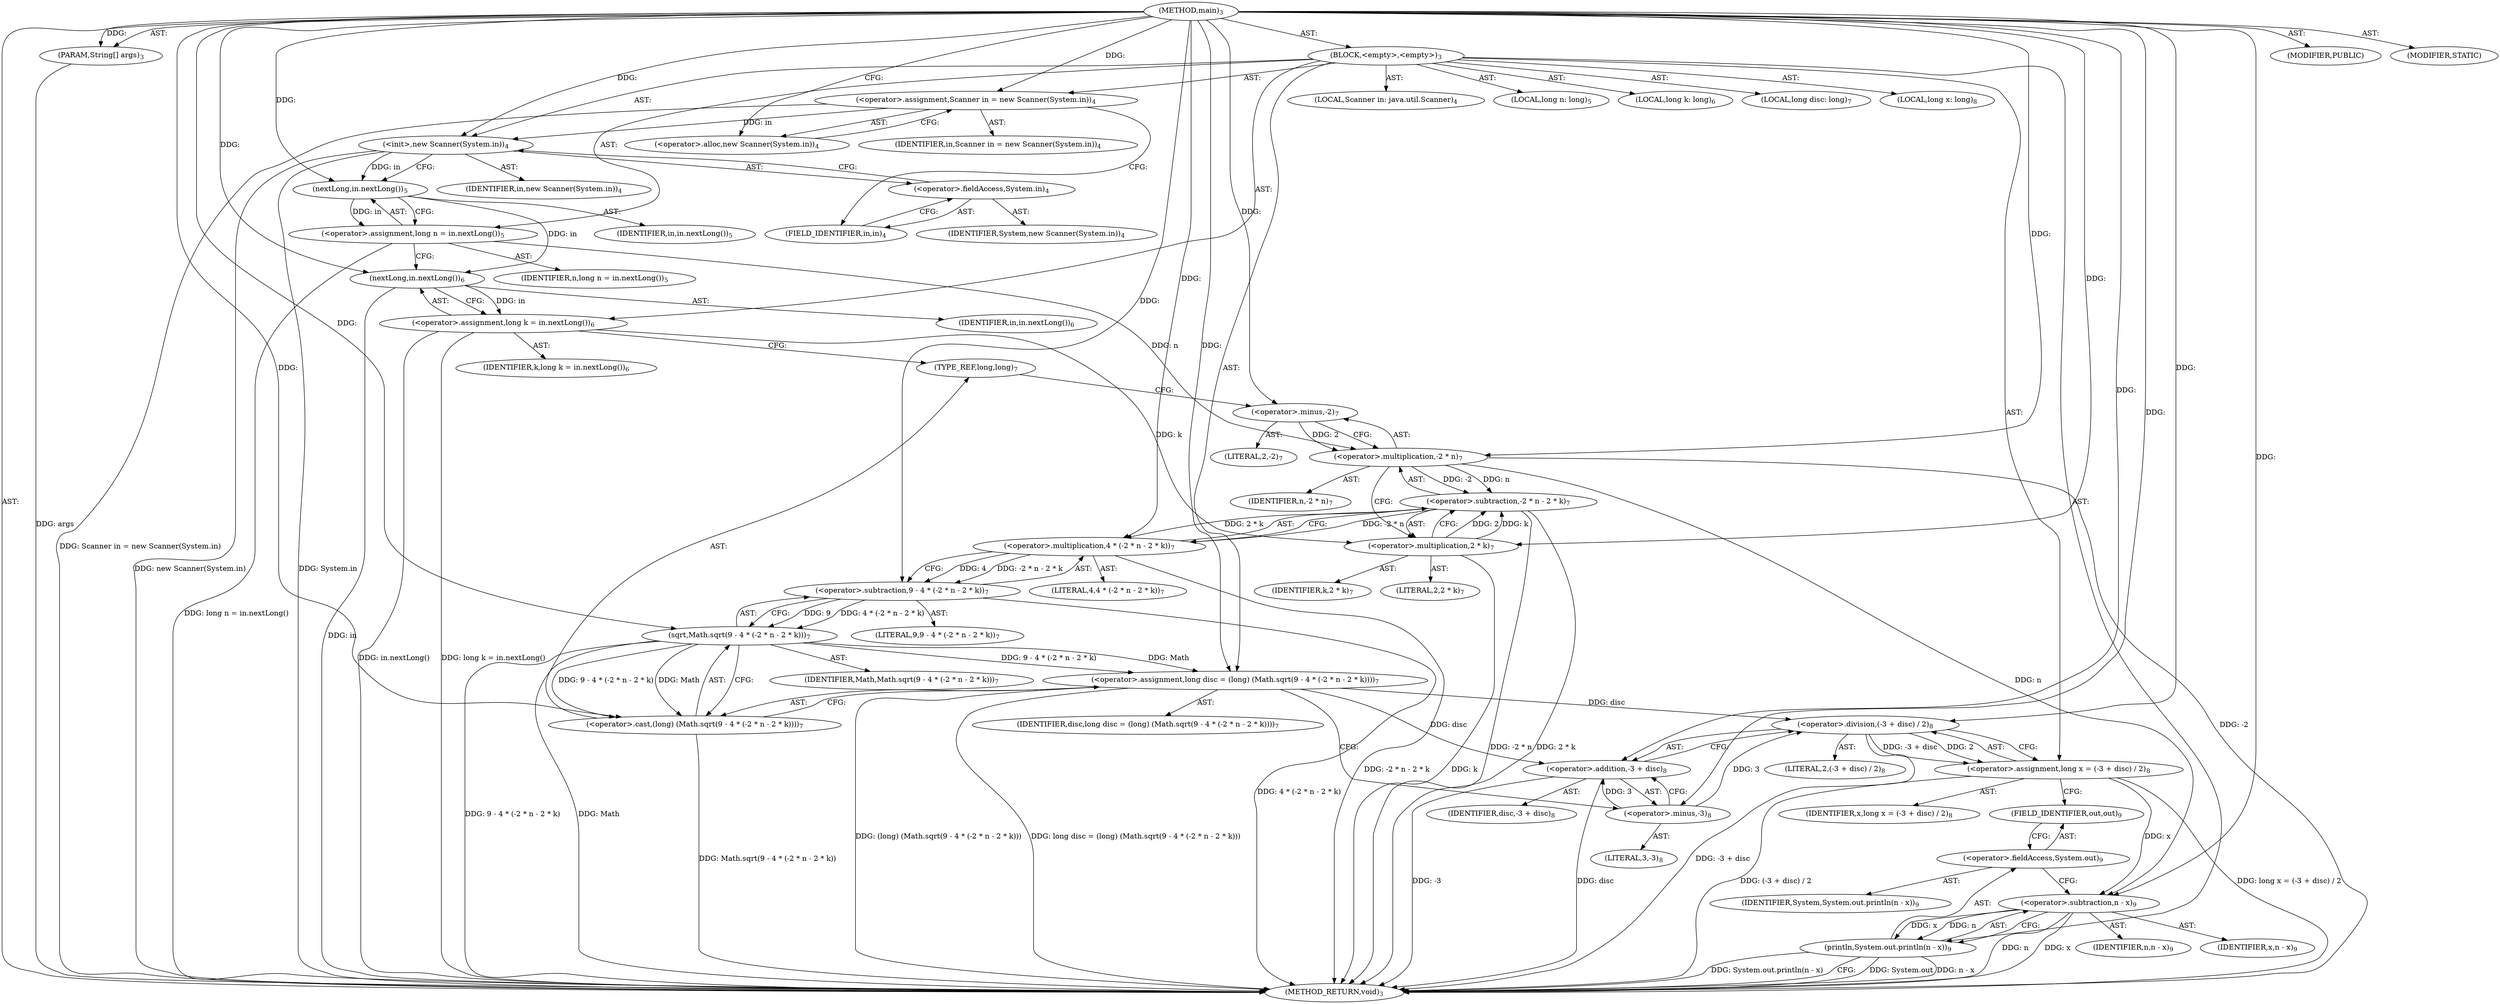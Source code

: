digraph "main" {  
"19" [label = <(METHOD,main)<SUB>3</SUB>> ]
"20" [label = <(PARAM,String[] args)<SUB>3</SUB>> ]
"21" [label = <(BLOCK,&lt;empty&gt;,&lt;empty&gt;)<SUB>3</SUB>> ]
"4" [label = <(LOCAL,Scanner in: java.util.Scanner)<SUB>4</SUB>> ]
"22" [label = <(&lt;operator&gt;.assignment,Scanner in = new Scanner(System.in))<SUB>4</SUB>> ]
"23" [label = <(IDENTIFIER,in,Scanner in = new Scanner(System.in))<SUB>4</SUB>> ]
"24" [label = <(&lt;operator&gt;.alloc,new Scanner(System.in))<SUB>4</SUB>> ]
"25" [label = <(&lt;init&gt;,new Scanner(System.in))<SUB>4</SUB>> ]
"3" [label = <(IDENTIFIER,in,new Scanner(System.in))<SUB>4</SUB>> ]
"26" [label = <(&lt;operator&gt;.fieldAccess,System.in)<SUB>4</SUB>> ]
"27" [label = <(IDENTIFIER,System,new Scanner(System.in))<SUB>4</SUB>> ]
"28" [label = <(FIELD_IDENTIFIER,in,in)<SUB>4</SUB>> ]
"29" [label = <(LOCAL,long n: long)<SUB>5</SUB>> ]
"30" [label = <(&lt;operator&gt;.assignment,long n = in.nextLong())<SUB>5</SUB>> ]
"31" [label = <(IDENTIFIER,n,long n = in.nextLong())<SUB>5</SUB>> ]
"32" [label = <(nextLong,in.nextLong())<SUB>5</SUB>> ]
"33" [label = <(IDENTIFIER,in,in.nextLong())<SUB>5</SUB>> ]
"34" [label = <(LOCAL,long k: long)<SUB>6</SUB>> ]
"35" [label = <(&lt;operator&gt;.assignment,long k = in.nextLong())<SUB>6</SUB>> ]
"36" [label = <(IDENTIFIER,k,long k = in.nextLong())<SUB>6</SUB>> ]
"37" [label = <(nextLong,in.nextLong())<SUB>6</SUB>> ]
"38" [label = <(IDENTIFIER,in,in.nextLong())<SUB>6</SUB>> ]
"39" [label = <(LOCAL,long disc: long)<SUB>7</SUB>> ]
"40" [label = <(&lt;operator&gt;.assignment,long disc = (long) (Math.sqrt(9 - 4 * (-2 * n - 2 * k))))<SUB>7</SUB>> ]
"41" [label = <(IDENTIFIER,disc,long disc = (long) (Math.sqrt(9 - 4 * (-2 * n - 2 * k))))<SUB>7</SUB>> ]
"42" [label = <(&lt;operator&gt;.cast,(long) (Math.sqrt(9 - 4 * (-2 * n - 2 * k))))<SUB>7</SUB>> ]
"43" [label = <(TYPE_REF,long,long)<SUB>7</SUB>> ]
"44" [label = <(sqrt,Math.sqrt(9 - 4 * (-2 * n - 2 * k)))<SUB>7</SUB>> ]
"45" [label = <(IDENTIFIER,Math,Math.sqrt(9 - 4 * (-2 * n - 2 * k)))<SUB>7</SUB>> ]
"46" [label = <(&lt;operator&gt;.subtraction,9 - 4 * (-2 * n - 2 * k))<SUB>7</SUB>> ]
"47" [label = <(LITERAL,9,9 - 4 * (-2 * n - 2 * k))<SUB>7</SUB>> ]
"48" [label = <(&lt;operator&gt;.multiplication,4 * (-2 * n - 2 * k))<SUB>7</SUB>> ]
"49" [label = <(LITERAL,4,4 * (-2 * n - 2 * k))<SUB>7</SUB>> ]
"50" [label = <(&lt;operator&gt;.subtraction,-2 * n - 2 * k)<SUB>7</SUB>> ]
"51" [label = <(&lt;operator&gt;.multiplication,-2 * n)<SUB>7</SUB>> ]
"52" [label = <(&lt;operator&gt;.minus,-2)<SUB>7</SUB>> ]
"53" [label = <(LITERAL,2,-2)<SUB>7</SUB>> ]
"54" [label = <(IDENTIFIER,n,-2 * n)<SUB>7</SUB>> ]
"55" [label = <(&lt;operator&gt;.multiplication,2 * k)<SUB>7</SUB>> ]
"56" [label = <(LITERAL,2,2 * k)<SUB>7</SUB>> ]
"57" [label = <(IDENTIFIER,k,2 * k)<SUB>7</SUB>> ]
"58" [label = <(LOCAL,long x: long)<SUB>8</SUB>> ]
"59" [label = <(&lt;operator&gt;.assignment,long x = (-3 + disc) / 2)<SUB>8</SUB>> ]
"60" [label = <(IDENTIFIER,x,long x = (-3 + disc) / 2)<SUB>8</SUB>> ]
"61" [label = <(&lt;operator&gt;.division,(-3 + disc) / 2)<SUB>8</SUB>> ]
"62" [label = <(&lt;operator&gt;.addition,-3 + disc)<SUB>8</SUB>> ]
"63" [label = <(&lt;operator&gt;.minus,-3)<SUB>8</SUB>> ]
"64" [label = <(LITERAL,3,-3)<SUB>8</SUB>> ]
"65" [label = <(IDENTIFIER,disc,-3 + disc)<SUB>8</SUB>> ]
"66" [label = <(LITERAL,2,(-3 + disc) / 2)<SUB>8</SUB>> ]
"67" [label = <(println,System.out.println(n - x))<SUB>9</SUB>> ]
"68" [label = <(&lt;operator&gt;.fieldAccess,System.out)<SUB>9</SUB>> ]
"69" [label = <(IDENTIFIER,System,System.out.println(n - x))<SUB>9</SUB>> ]
"70" [label = <(FIELD_IDENTIFIER,out,out)<SUB>9</SUB>> ]
"71" [label = <(&lt;operator&gt;.subtraction,n - x)<SUB>9</SUB>> ]
"72" [label = <(IDENTIFIER,n,n - x)<SUB>9</SUB>> ]
"73" [label = <(IDENTIFIER,x,n - x)<SUB>9</SUB>> ]
"74" [label = <(MODIFIER,PUBLIC)> ]
"75" [label = <(MODIFIER,STATIC)> ]
"76" [label = <(METHOD_RETURN,void)<SUB>3</SUB>> ]
  "19" -> "20"  [ label = "AST: "] 
  "19" -> "21"  [ label = "AST: "] 
  "19" -> "74"  [ label = "AST: "] 
  "19" -> "75"  [ label = "AST: "] 
  "19" -> "76"  [ label = "AST: "] 
  "21" -> "4"  [ label = "AST: "] 
  "21" -> "22"  [ label = "AST: "] 
  "21" -> "25"  [ label = "AST: "] 
  "21" -> "29"  [ label = "AST: "] 
  "21" -> "30"  [ label = "AST: "] 
  "21" -> "34"  [ label = "AST: "] 
  "21" -> "35"  [ label = "AST: "] 
  "21" -> "39"  [ label = "AST: "] 
  "21" -> "40"  [ label = "AST: "] 
  "21" -> "58"  [ label = "AST: "] 
  "21" -> "59"  [ label = "AST: "] 
  "21" -> "67"  [ label = "AST: "] 
  "22" -> "23"  [ label = "AST: "] 
  "22" -> "24"  [ label = "AST: "] 
  "25" -> "3"  [ label = "AST: "] 
  "25" -> "26"  [ label = "AST: "] 
  "26" -> "27"  [ label = "AST: "] 
  "26" -> "28"  [ label = "AST: "] 
  "30" -> "31"  [ label = "AST: "] 
  "30" -> "32"  [ label = "AST: "] 
  "32" -> "33"  [ label = "AST: "] 
  "35" -> "36"  [ label = "AST: "] 
  "35" -> "37"  [ label = "AST: "] 
  "37" -> "38"  [ label = "AST: "] 
  "40" -> "41"  [ label = "AST: "] 
  "40" -> "42"  [ label = "AST: "] 
  "42" -> "43"  [ label = "AST: "] 
  "42" -> "44"  [ label = "AST: "] 
  "44" -> "45"  [ label = "AST: "] 
  "44" -> "46"  [ label = "AST: "] 
  "46" -> "47"  [ label = "AST: "] 
  "46" -> "48"  [ label = "AST: "] 
  "48" -> "49"  [ label = "AST: "] 
  "48" -> "50"  [ label = "AST: "] 
  "50" -> "51"  [ label = "AST: "] 
  "50" -> "55"  [ label = "AST: "] 
  "51" -> "52"  [ label = "AST: "] 
  "51" -> "54"  [ label = "AST: "] 
  "52" -> "53"  [ label = "AST: "] 
  "55" -> "56"  [ label = "AST: "] 
  "55" -> "57"  [ label = "AST: "] 
  "59" -> "60"  [ label = "AST: "] 
  "59" -> "61"  [ label = "AST: "] 
  "61" -> "62"  [ label = "AST: "] 
  "61" -> "66"  [ label = "AST: "] 
  "62" -> "63"  [ label = "AST: "] 
  "62" -> "65"  [ label = "AST: "] 
  "63" -> "64"  [ label = "AST: "] 
  "67" -> "68"  [ label = "AST: "] 
  "67" -> "71"  [ label = "AST: "] 
  "68" -> "69"  [ label = "AST: "] 
  "68" -> "70"  [ label = "AST: "] 
  "71" -> "72"  [ label = "AST: "] 
  "71" -> "73"  [ label = "AST: "] 
  "22" -> "28"  [ label = "CFG: "] 
  "25" -> "32"  [ label = "CFG: "] 
  "30" -> "37"  [ label = "CFG: "] 
  "35" -> "43"  [ label = "CFG: "] 
  "40" -> "63"  [ label = "CFG: "] 
  "59" -> "70"  [ label = "CFG: "] 
  "67" -> "76"  [ label = "CFG: "] 
  "24" -> "22"  [ label = "CFG: "] 
  "26" -> "25"  [ label = "CFG: "] 
  "32" -> "30"  [ label = "CFG: "] 
  "37" -> "35"  [ label = "CFG: "] 
  "42" -> "40"  [ label = "CFG: "] 
  "61" -> "59"  [ label = "CFG: "] 
  "68" -> "71"  [ label = "CFG: "] 
  "71" -> "67"  [ label = "CFG: "] 
  "28" -> "26"  [ label = "CFG: "] 
  "43" -> "52"  [ label = "CFG: "] 
  "44" -> "42"  [ label = "CFG: "] 
  "62" -> "61"  [ label = "CFG: "] 
  "70" -> "68"  [ label = "CFG: "] 
  "46" -> "44"  [ label = "CFG: "] 
  "63" -> "62"  [ label = "CFG: "] 
  "48" -> "46"  [ label = "CFG: "] 
  "50" -> "48"  [ label = "CFG: "] 
  "51" -> "55"  [ label = "CFG: "] 
  "55" -> "50"  [ label = "CFG: "] 
  "52" -> "51"  [ label = "CFG: "] 
  "19" -> "24"  [ label = "CFG: "] 
  "20" -> "76"  [ label = "DDG: args"] 
  "22" -> "76"  [ label = "DDG: Scanner in = new Scanner(System.in)"] 
  "25" -> "76"  [ label = "DDG: System.in"] 
  "25" -> "76"  [ label = "DDG: new Scanner(System.in)"] 
  "30" -> "76"  [ label = "DDG: long n = in.nextLong()"] 
  "37" -> "76"  [ label = "DDG: in"] 
  "35" -> "76"  [ label = "DDG: in.nextLong()"] 
  "35" -> "76"  [ label = "DDG: long k = in.nextLong()"] 
  "51" -> "76"  [ label = "DDG: -2"] 
  "50" -> "76"  [ label = "DDG: -2 * n"] 
  "55" -> "76"  [ label = "DDG: k"] 
  "50" -> "76"  [ label = "DDG: 2 * k"] 
  "48" -> "76"  [ label = "DDG: -2 * n - 2 * k"] 
  "46" -> "76"  [ label = "DDG: 4 * (-2 * n - 2 * k)"] 
  "44" -> "76"  [ label = "DDG: 9 - 4 * (-2 * n - 2 * k)"] 
  "42" -> "76"  [ label = "DDG: Math.sqrt(9 - 4 * (-2 * n - 2 * k))"] 
  "40" -> "76"  [ label = "DDG: (long) (Math.sqrt(9 - 4 * (-2 * n - 2 * k)))"] 
  "40" -> "76"  [ label = "DDG: long disc = (long) (Math.sqrt(9 - 4 * (-2 * n - 2 * k)))"] 
  "62" -> "76"  [ label = "DDG: -3"] 
  "62" -> "76"  [ label = "DDG: disc"] 
  "61" -> "76"  [ label = "DDG: -3 + disc"] 
  "59" -> "76"  [ label = "DDG: (-3 + disc) / 2"] 
  "59" -> "76"  [ label = "DDG: long x = (-3 + disc) / 2"] 
  "67" -> "76"  [ label = "DDG: System.out"] 
  "71" -> "76"  [ label = "DDG: n"] 
  "71" -> "76"  [ label = "DDG: x"] 
  "67" -> "76"  [ label = "DDG: n - x"] 
  "67" -> "76"  [ label = "DDG: System.out.println(n - x)"] 
  "44" -> "76"  [ label = "DDG: Math"] 
  "19" -> "20"  [ label = "DDG: "] 
  "19" -> "22"  [ label = "DDG: "] 
  "32" -> "30"  [ label = "DDG: in"] 
  "37" -> "35"  [ label = "DDG: in"] 
  "19" -> "40"  [ label = "DDG: "] 
  "44" -> "40"  [ label = "DDG: Math"] 
  "44" -> "40"  [ label = "DDG: 9 - 4 * (-2 * n - 2 * k)"] 
  "61" -> "59"  [ label = "DDG: -3 + disc"] 
  "61" -> "59"  [ label = "DDG: 2"] 
  "22" -> "25"  [ label = "DDG: in"] 
  "19" -> "25"  [ label = "DDG: "] 
  "71" -> "67"  [ label = "DDG: n"] 
  "71" -> "67"  [ label = "DDG: x"] 
  "25" -> "32"  [ label = "DDG: in"] 
  "19" -> "32"  [ label = "DDG: "] 
  "32" -> "37"  [ label = "DDG: in"] 
  "19" -> "37"  [ label = "DDG: "] 
  "19" -> "42"  [ label = "DDG: "] 
  "44" -> "42"  [ label = "DDG: Math"] 
  "44" -> "42"  [ label = "DDG: 9 - 4 * (-2 * n - 2 * k)"] 
  "63" -> "61"  [ label = "DDG: 3"] 
  "40" -> "61"  [ label = "DDG: disc"] 
  "19" -> "61"  [ label = "DDG: "] 
  "51" -> "71"  [ label = "DDG: n"] 
  "19" -> "71"  [ label = "DDG: "] 
  "59" -> "71"  [ label = "DDG: x"] 
  "19" -> "44"  [ label = "DDG: "] 
  "46" -> "44"  [ label = "DDG: 9"] 
  "46" -> "44"  [ label = "DDG: 4 * (-2 * n - 2 * k)"] 
  "63" -> "62"  [ label = "DDG: 3"] 
  "40" -> "62"  [ label = "DDG: disc"] 
  "19" -> "62"  [ label = "DDG: "] 
  "19" -> "46"  [ label = "DDG: "] 
  "48" -> "46"  [ label = "DDG: 4"] 
  "48" -> "46"  [ label = "DDG: -2 * n - 2 * k"] 
  "19" -> "63"  [ label = "DDG: "] 
  "19" -> "48"  [ label = "DDG: "] 
  "50" -> "48"  [ label = "DDG: -2 * n"] 
  "50" -> "48"  [ label = "DDG: 2 * k"] 
  "51" -> "50"  [ label = "DDG: -2"] 
  "51" -> "50"  [ label = "DDG: n"] 
  "55" -> "50"  [ label = "DDG: 2"] 
  "55" -> "50"  [ label = "DDG: k"] 
  "52" -> "51"  [ label = "DDG: 2"] 
  "30" -> "51"  [ label = "DDG: n"] 
  "19" -> "51"  [ label = "DDG: "] 
  "19" -> "55"  [ label = "DDG: "] 
  "35" -> "55"  [ label = "DDG: k"] 
  "19" -> "52"  [ label = "DDG: "] 
}
